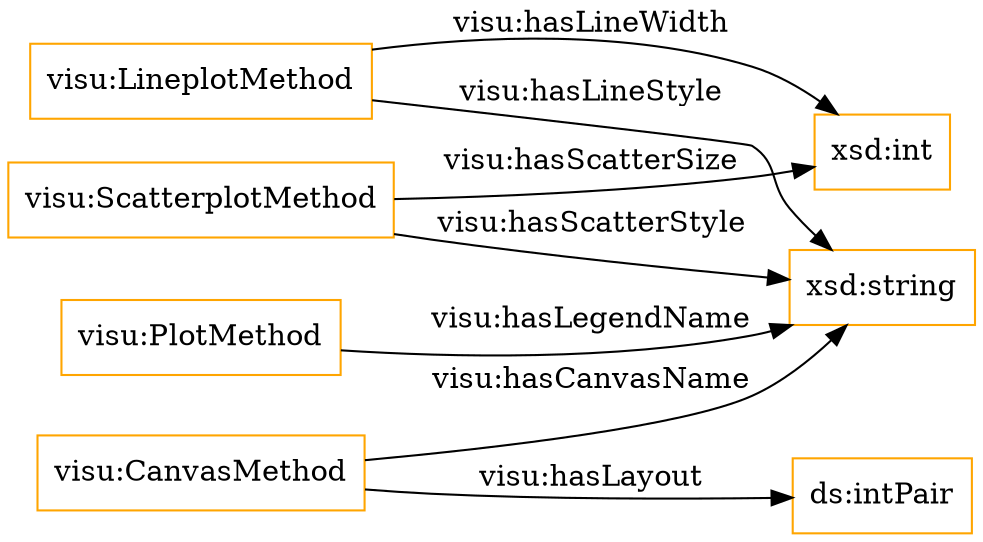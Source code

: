 digraph ar2dtool_diagram { 
rankdir=LR;
size="1501"
node [shape = rectangle, color="orange"]; "visu:ScatterplotMethod" "visu:PlotMethod" "visu:LineplotMethod" "visu:CanvasMethod" ; /*classes style*/
	"visu:LineplotMethod" -> "xsd:string" [ label = "visu:hasLineStyle" ];
	"visu:ScatterplotMethod" -> "xsd:string" [ label = "visu:hasScatterStyle" ];
	"visu:ScatterplotMethod" -> "xsd:int" [ label = "visu:hasScatterSize" ];
	"visu:CanvasMethod" -> "ds:intPair" [ label = "visu:hasLayout" ];
	"visu:CanvasMethod" -> "xsd:string" [ label = "visu:hasCanvasName" ];
	"visu:LineplotMethod" -> "xsd:int" [ label = "visu:hasLineWidth" ];
	"visu:PlotMethod" -> "xsd:string" [ label = "visu:hasLegendName" ];

}
